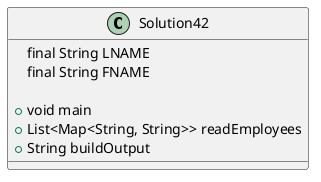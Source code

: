 @startuml

class Solution42{
final String LNAME
final String FNAME

+void main
+List<Map<String, String>> readEmployees
+String buildOutput
}
@enduml